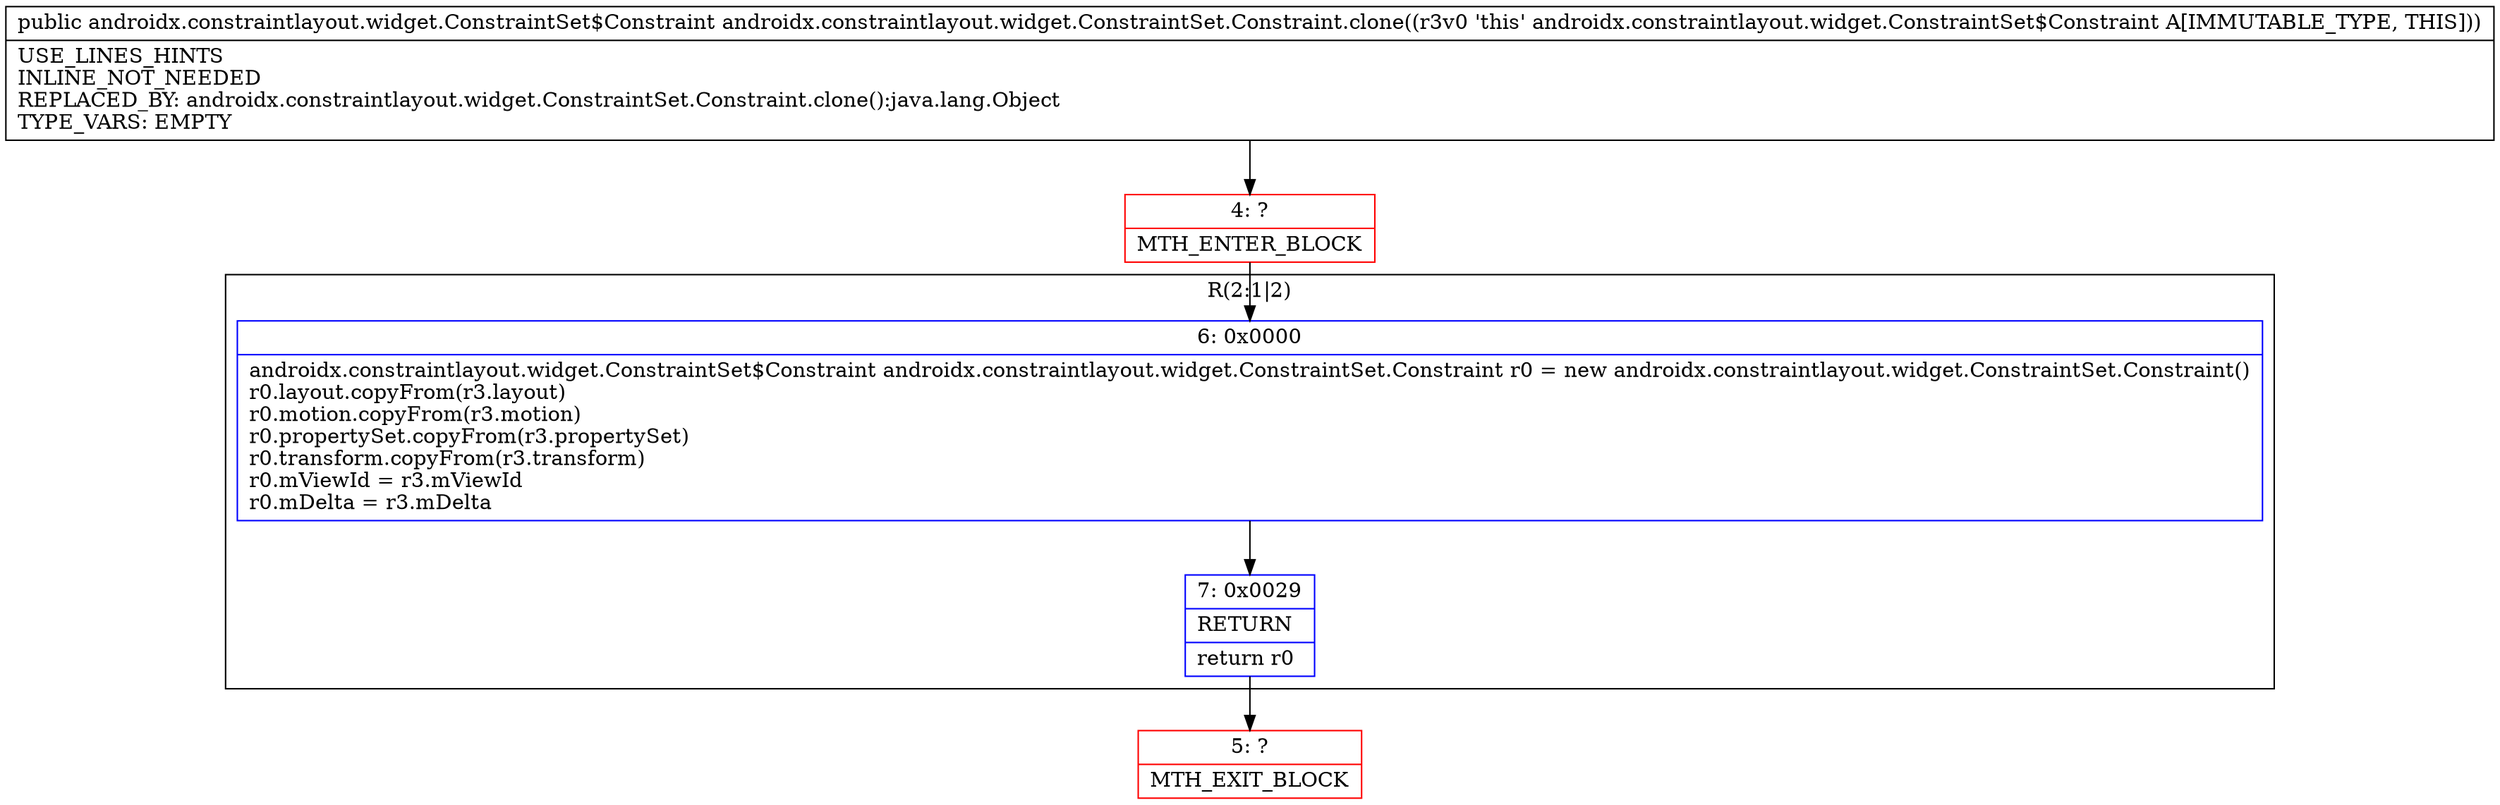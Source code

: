 digraph "CFG forandroidx.constraintlayout.widget.ConstraintSet.Constraint.clone()Landroidx\/constraintlayout\/widget\/ConstraintSet$Constraint;" {
subgraph cluster_Region_137629492 {
label = "R(2:1|2)";
node [shape=record,color=blue];
Node_6 [shape=record,label="{6\:\ 0x0000|androidx.constraintlayout.widget.ConstraintSet$Constraint androidx.constraintlayout.widget.ConstraintSet.Constraint r0 = new androidx.constraintlayout.widget.ConstraintSet.Constraint()\lr0.layout.copyFrom(r3.layout)\lr0.motion.copyFrom(r3.motion)\lr0.propertySet.copyFrom(r3.propertySet)\lr0.transform.copyFrom(r3.transform)\lr0.mViewId = r3.mViewId\lr0.mDelta = r3.mDelta\l}"];
Node_7 [shape=record,label="{7\:\ 0x0029|RETURN\l|return r0\l}"];
}
Node_4 [shape=record,color=red,label="{4\:\ ?|MTH_ENTER_BLOCK\l}"];
Node_5 [shape=record,color=red,label="{5\:\ ?|MTH_EXIT_BLOCK\l}"];
MethodNode[shape=record,label="{public androidx.constraintlayout.widget.ConstraintSet$Constraint androidx.constraintlayout.widget.ConstraintSet.Constraint.clone((r3v0 'this' androidx.constraintlayout.widget.ConstraintSet$Constraint A[IMMUTABLE_TYPE, THIS]))  | USE_LINES_HINTS\lINLINE_NOT_NEEDED\lREPLACED_BY: androidx.constraintlayout.widget.ConstraintSet.Constraint.clone():java.lang.Object\lTYPE_VARS: EMPTY\l}"];
MethodNode -> Node_4;Node_6 -> Node_7;
Node_7 -> Node_5;
Node_4 -> Node_6;
}

